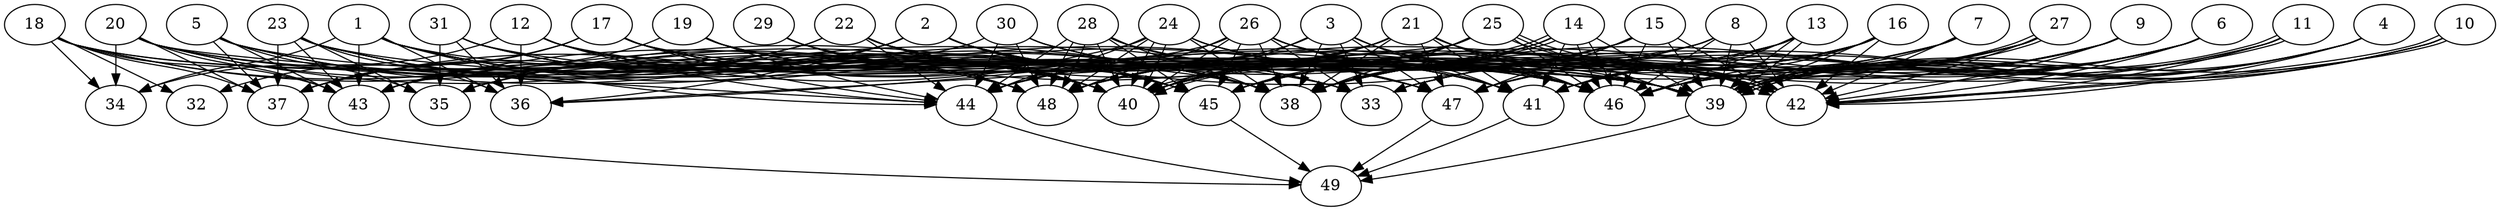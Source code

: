 // DAG (tier=3-complex, mode=compute, n=49, ccr=0.486, fat=0.788, density=0.754, regular=0.312, jump=0.283, mindata=1048576, maxdata=16777216)
// DAG automatically generated by daggen at Sun Aug 24 16:33:34 2025
// /home/ermia/Project/Environments/daggen/bin/daggen --dot --ccr 0.486 --fat 0.788 --regular 0.312 --density 0.754 --jump 0.283 --mindata 1048576 --maxdata 16777216 -n 49 
digraph G {
  1 [size="3019552030118117376000", alpha="0.12", expect_size="1509776015059058688000"]
  1 -> 34 [size ="1671289425100800"]
  1 -> 36 [size ="1671289425100800"]
  1 -> 38 [size ="1671289425100800"]
  1 -> 40 [size ="1671289425100800"]
  1 -> 43 [size ="1671289425100800"]
  1 -> 44 [size ="1671289425100800"]
  1 -> 45 [size ="1671289425100800"]
  1 -> 46 [size ="1671289425100800"]
  1 -> 47 [size ="1671289425100800"]
  2 [size="4543941567315968000000", alpha="0.14", expect_size="2271970783657984000000"]
  2 -> 35 [size ="2194716753920000"]
  2 -> 36 [size ="2194716753920000"]
  2 -> 37 [size ="2194716753920000"]
  2 -> 38 [size ="2194716753920000"]
  2 -> 41 [size ="2194716753920000"]
  2 -> 45 [size ="2194716753920000"]
  2 -> 46 [size ="2194716753920000"]
  2 -> 47 [size ="2194716753920000"]
  3 [size="314201226400870957056", alpha="0.05", expect_size="157100613200435478528"]
  3 -> 33 [size ="369738978951168"]
  3 -> 38 [size ="369738978951168"]
  3 -> 40 [size ="369738978951168"]
  3 -> 41 [size ="369738978951168"]
  3 -> 44 [size ="369738978951168"]
  3 -> 46 [size ="369738978951168"]
  3 -> 47 [size ="369738978951168"]
  4 [size="1123091893858203008", alpha="0.05", expect_size="561545946929101504"]
  4 -> 33 [size ="586276457676800"]
  4 -> 39 [size ="586276457676800"]
  4 -> 41 [size ="586276457676800"]
  4 -> 42 [size ="586276457676800"]
  4 -> 46 [size ="586276457676800"]
  5 [size="30689064833364240", alpha="0.00", expect_size="15344532416682120"]
  5 -> 33 [size ="547933170696192"]
  5 -> 35 [size ="547933170696192"]
  5 -> 37 [size ="547933170696192"]
  5 -> 40 [size ="547933170696192"]
  5 -> 43 [size ="547933170696192"]
  5 -> 46 [size ="547933170696192"]
  5 -> 48 [size ="547933170696192"]
  6 [size="38883910425515160", alpha="0.02", expect_size="19441955212757580"]
  6 -> 33 [size ="45384684535808"]
  6 -> 38 [size ="45384684535808"]
  6 -> 39 [size ="45384684535808"]
  6 -> 41 [size ="45384684535808"]
  6 -> 42 [size ="45384684535808"]
  6 -> 46 [size ="45384684535808"]
  6 -> 48 [size ="45384684535808"]
  7 [size="21114352578979572", alpha="0.02", expect_size="10557176289489786"]
  7 -> 38 [size ="11036128182272"]
  7 -> 39 [size ="11036128182272"]
  7 -> 42 [size ="11036128182272"]
  7 -> 44 [size ="11036128182272"]
  7 -> 47 [size ="11036128182272"]
  8 [size="51082563885416800", alpha="0.08", expect_size="25541281942708400"]
  8 -> 38 [size ="799078665420800"]
  8 -> 39 [size ="799078665420800"]
  8 -> 40 [size ="799078665420800"]
  8 -> 42 [size ="799078665420800"]
  8 -> 43 [size ="799078665420800"]
  8 -> 46 [size ="799078665420800"]
  9 [size="34827736680661320", alpha="0.12", expect_size="17413868340330660"]
  9 -> 33 [size ="910280477376512"]
  9 -> 39 [size ="910280477376512"]
  9 -> 40 [size ="910280477376512"]
  9 -> 42 [size ="910280477376512"]
  9 -> 45 [size ="910280477376512"]
  9 -> 46 [size ="910280477376512"]
  10 [size="1714872933718379462656", alpha="0.01", expect_size="857436466859189731328"]
  10 -> 38 [size ="1146158336442368"]
  10 -> 39 [size ="1146158336442368"]
  10 -> 42 [size ="1146158336442368"]
  10 -> 42 [size ="1146158336442368"]
  10 -> 46 [size ="1146158336442368"]
  10 -> 47 [size ="1146158336442368"]
  11 [size="21299265994051551232", alpha="0.12", expect_size="10649632997025775616"]
  11 -> 39 [size ="61470452744192"]
  11 -> 39 [size ="61470452744192"]
  11 -> 42 [size ="61470452744192"]
  11 -> 45 [size ="61470452744192"]
  11 -> 46 [size ="61470452744192"]
  11 -> 47 [size ="61470452744192"]
  12 [size="97758355382060544", alpha="0.09", expect_size="48879177691030272"]
  12 -> 34 [size ="2237254848217088"]
  12 -> 36 [size ="2237254848217088"]
  12 -> 39 [size ="2237254848217088"]
  12 -> 40 [size ="2237254848217088"]
  12 -> 44 [size ="2237254848217088"]
  12 -> 45 [size ="2237254848217088"]
  12 -> 46 [size ="2237254848217088"]
  13 [size="688214669458252234752", alpha="0.12", expect_size="344107334729126117376"]
  13 -> 38 [size ="623599757033472"]
  13 -> 39 [size ="623599757033472"]
  13 -> 39 [size ="623599757033472"]
  13 -> 40 [size ="623599757033472"]
  13 -> 41 [size ="623599757033472"]
  13 -> 45 [size ="623599757033472"]
  13 -> 46 [size ="623599757033472"]
  14 [size="30853745719155568", alpha="0.09", expect_size="15426872859577784"]
  14 -> 38 [size ="501373351231488"]
  14 -> 39 [size ="501373351231488"]
  14 -> 40 [size ="501373351231488"]
  14 -> 40 [size ="501373351231488"]
  14 -> 41 [size ="501373351231488"]
  14 -> 46 [size ="501373351231488"]
  14 -> 46 [size ="501373351231488"]
  14 -> 48 [size ="501373351231488"]
  15 [size="23883269848444936", alpha="0.05", expect_size="11941634924222468"]
  15 -> 35 [size ="1046075263680512"]
  15 -> 38 [size ="1046075263680512"]
  15 -> 39 [size ="1046075263680512"]
  15 -> 42 [size ="1046075263680512"]
  15 -> 45 [size ="1046075263680512"]
  15 -> 46 [size ="1046075263680512"]
  15 -> 47 [size ="1046075263680512"]
  15 -> 48 [size ="1046075263680512"]
  16 [size="9582793731912050", alpha="0.18", expect_size="4791396865956025"]
  16 -> 38 [size ="215713398652928"]
  16 -> 39 [size ="215713398652928"]
  16 -> 40 [size ="215713398652928"]
  16 -> 41 [size ="215713398652928"]
  16 -> 42 [size ="215713398652928"]
  16 -> 45 [size ="215713398652928"]
  16 -> 46 [size ="215713398652928"]
  16 -> 47 [size ="215713398652928"]
  17 [size="6002385796352439", alpha="0.18", expect_size="3001192898176219"]
  17 -> 32 [size ="131148470550528"]
  17 -> 37 [size ="131148470550528"]
  17 -> 38 [size ="131148470550528"]
  17 -> 39 [size ="131148470550528"]
  17 -> 40 [size ="131148470550528"]
  17 -> 41 [size ="131148470550528"]
  17 -> 44 [size ="131148470550528"]
  17 -> 45 [size ="131148470550528"]
  18 [size="24269292794820724", alpha="0.11", expect_size="12134646397410362"]
  18 -> 32 [size ="474126842068992"]
  18 -> 33 [size ="474126842068992"]
  18 -> 34 [size ="474126842068992"]
  18 -> 37 [size ="474126842068992"]
  18 -> 38 [size ="474126842068992"]
  18 -> 40 [size ="474126842068992"]
  18 -> 43 [size ="474126842068992"]
  18 -> 48 [size ="474126842068992"]
  19 [size="50221844183591682048", alpha="0.03", expect_size="25110922091795841024"]
  19 -> 33 [size ="108897629110272"]
  19 -> 38 [size ="108897629110272"]
  19 -> 43 [size ="108897629110272"]
  19 -> 44 [size ="108897629110272"]
  19 -> 45 [size ="108897629110272"]
  20 [size="5357713861819987968", alpha="0.08", expect_size="2678856930909993984"]
  20 -> 34 [size ="1786646299148288"]
  20 -> 37 [size ="1786646299148288"]
  20 -> 38 [size ="1786646299148288"]
  20 -> 39 [size ="1786646299148288"]
  20 -> 43 [size ="1786646299148288"]
  20 -> 44 [size ="1786646299148288"]
  20 -> 46 [size ="1786646299148288"]
  20 -> 48 [size ="1786646299148288"]
  21 [size="77946208066504064", alpha="0.13", expect_size="38973104033252032"]
  21 -> 38 [size ="139640124211200"]
  21 -> 39 [size ="139640124211200"]
  21 -> 40 [size ="139640124211200"]
  21 -> 41 [size ="139640124211200"]
  21 -> 42 [size ="139640124211200"]
  21 -> 43 [size ="139640124211200"]
  21 -> 44 [size ="139640124211200"]
  21 -> 46 [size ="139640124211200"]
  21 -> 47 [size ="139640124211200"]
  21 -> 48 [size ="139640124211200"]
  22 [size="956647352388930", alpha="0.14", expect_size="478323676194465"]
  22 -> 37 [size ="22424636620800"]
  22 -> 38 [size ="22424636620800"]
  22 -> 40 [size ="22424636620800"]
  22 -> 41 [size ="22424636620800"]
  22 -> 42 [size ="22424636620800"]
  22 -> 43 [size ="22424636620800"]
  22 -> 44 [size ="22424636620800"]
  22 -> 47 [size ="22424636620800"]
  23 [size="3340257500443818590208", alpha="0.03", expect_size="1670128750221909295104"]
  23 -> 35 [size ="1787625820127232"]
  23 -> 36 [size ="1787625820127232"]
  23 -> 37 [size ="1787625820127232"]
  23 -> 38 [size ="1787625820127232"]
  23 -> 40 [size ="1787625820127232"]
  23 -> 42 [size ="1787625820127232"]
  23 -> 43 [size ="1787625820127232"]
  23 -> 45 [size ="1787625820127232"]
  23 -> 47 [size ="1787625820127232"]
  24 [size="124937610382784069632", alpha="0.09", expect_size="62468805191392034816"]
  24 -> 37 [size ="199933445537792"]
  24 -> 38 [size ="199933445537792"]
  24 -> 39 [size ="199933445537792"]
  24 -> 40 [size ="199933445537792"]
  24 -> 40 [size ="199933445537792"]
  24 -> 42 [size ="199933445537792"]
  24 -> 44 [size ="199933445537792"]
  24 -> 46 [size ="199933445537792"]
  24 -> 48 [size ="199933445537792"]
  25 [size="323732487982868416", alpha="0.14", expect_size="161866243991434208"]
  25 -> 36 [size ="203388310519808"]
  25 -> 38 [size ="203388310519808"]
  25 -> 39 [size ="203388310519808"]
  25 -> 40 [size ="203388310519808"]
  25 -> 42 [size ="203388310519808"]
  25 -> 42 [size ="203388310519808"]
  25 -> 44 [size ="203388310519808"]
  25 -> 45 [size ="203388310519808"]
  25 -> 46 [size ="203388310519808"]
  25 -> 48 [size ="203388310519808"]
  26 [size="5109756325317898", alpha="0.09", expect_size="2554878162658949"]
  26 -> 33 [size ="219816434597888"]
  26 -> 36 [size ="219816434597888"]
  26 -> 38 [size ="219816434597888"]
  26 -> 39 [size ="219816434597888"]
  26 -> 40 [size ="219816434597888"]
  26 -> 41 [size ="219816434597888"]
  26 -> 42 [size ="219816434597888"]
  26 -> 45 [size ="219816434597888"]
  26 -> 48 [size ="219816434597888"]
  27 [size="17890757337810882", alpha="0.08", expect_size="8945378668905441"]
  27 -> 33 [size ="677214211276800"]
  27 -> 38 [size ="677214211276800"]
  27 -> 39 [size ="677214211276800"]
  27 -> 39 [size ="677214211276800"]
  27 -> 40 [size ="677214211276800"]
  27 -> 42 [size ="677214211276800"]
  27 -> 46 [size ="677214211276800"]
  27 -> 48 [size ="677214211276800"]
  28 [size="255717628139583552", alpha="0.10", expect_size="127858814069791776"]
  28 -> 38 [size ="279959130079232"]
  28 -> 40 [size ="279959130079232"]
  28 -> 42 [size ="279959130079232"]
  28 -> 44 [size ="279959130079232"]
  28 -> 45 [size ="279959130079232"]
  28 -> 47 [size ="279959130079232"]
  28 -> 48 [size ="279959130079232"]
  28 -> 48 [size ="279959130079232"]
  29 [size="197179643776829751296", alpha="0.07", expect_size="98589821888414875648"]
  29 -> 33 [size ="271017939304448"]
  29 -> 40 [size ="271017939304448"]
  29 -> 48 [size ="271017939304448"]
  30 [size="7298776995281558", alpha="0.05", expect_size="3649388497640779"]
  30 -> 35 [size ="354636825362432"]
  30 -> 39 [size ="354636825362432"]
  30 -> 41 [size ="354636825362432"]
  30 -> 44 [size ="354636825362432"]
  30 -> 46 [size ="354636825362432"]
  30 -> 48 [size ="354636825362432"]
  31 [size="4671511075064744960", alpha="0.02", expect_size="2335755537532372480"]
  31 -> 35 [size ="1574917564792832"]
  31 -> 36 [size ="1574917564792832"]
  31 -> 39 [size ="1574917564792832"]
  31 -> 40 [size ="1574917564792832"]
  31 -> 45 [size ="1574917564792832"]
  31 -> 48 [size ="1574917564792832"]
  32 [size="23467597220802240", alpha="0.16", expect_size="11733798610401120"]
  33 [size="103567161903276192", alpha="0.03", expect_size="51783580951638096"]
  34 [size="3152196973627340", alpha="0.13", expect_size="1576098486813670"]
  35 [size="12086970314873110", alpha="0.07", expect_size="6043485157436555"]
  36 [size="463943672983977984000", alpha="0.15", expect_size="231971836491988992000"]
  37 [size="938447160310543417344", alpha="0.18", expect_size="469223580155271708672"]
  37 -> 49 [size ="766825482682368"]
  38 [size="94998427548642048", alpha="0.01", expect_size="47499213774321024"]
  39 [size="1814720713658214", alpha="0.13", expect_size="907360356829107"]
  39 -> 49 [size ="47396717330432"]
  40 [size="4101507490619045445632", alpha="0.17", expect_size="2050753745309522722816"]
  41 [size="1598269748849113856", alpha="0.12", expect_size="799134874424556928"]
  41 -> 49 [size ="578309033295872"]
  42 [size="1265858165878508486656", alpha="0.13", expect_size="632929082939254243328"]
  43 [size="1777635142336332800", alpha="0.05", expect_size="888817571168166400"]
  44 [size="101922643273454816", alpha="0.13", expect_size="50961321636727408"]
  44 -> 49 [size ="45034149773312"]
  45 [size="821700326506133888", alpha="0.00", expect_size="410850163253066944"]
  45 -> 49 [size ="1467172782080000"]
  46 [size="258224829651468640", alpha="0.05", expect_size="129112414825734320"]
  47 [size="119565515500336185344", alpha="0.04", expect_size="59782757750168092672"]
  47 -> 49 [size ="194160380346368"]
  48 [size="39171635343745400", alpha="0.05", expect_size="19585817671872700"]
  49 [size="3141025404230593", alpha="0.18", expect_size="1570512702115296"]
}
